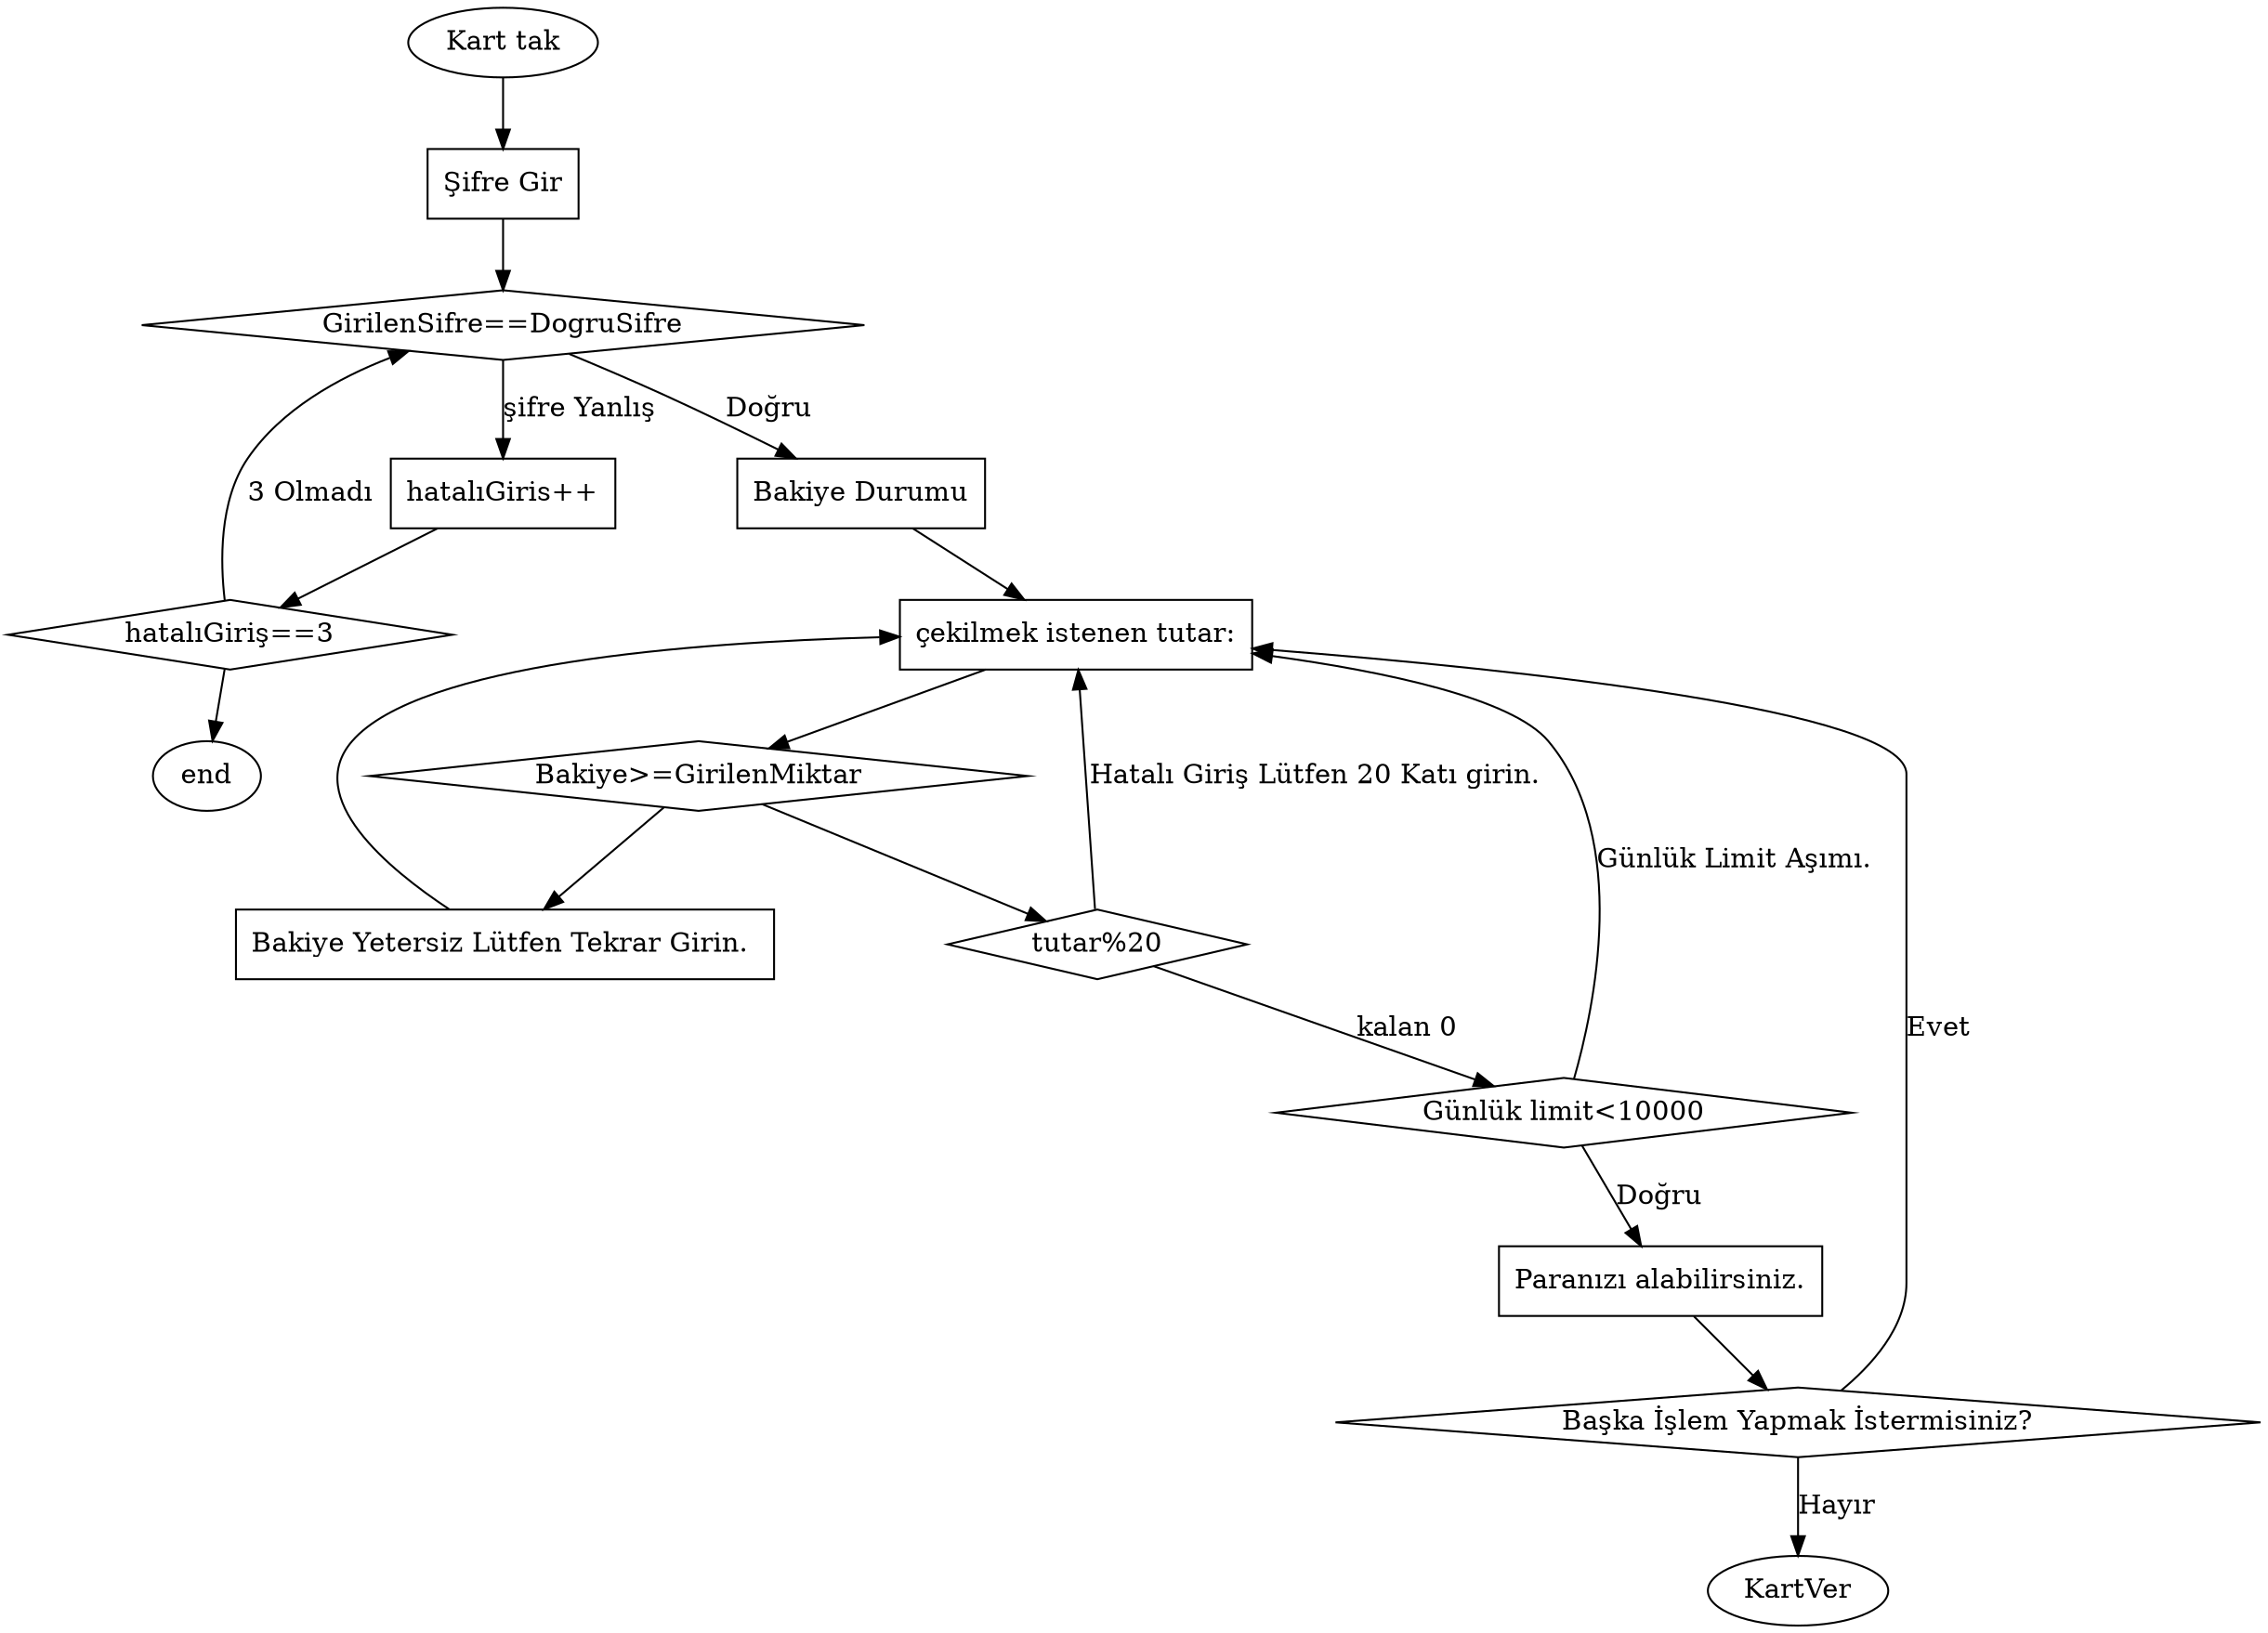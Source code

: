 digraph G {
start[shape=oval,label="Kart tak"]
tak[shape=paralelogram,label="Şifre Gir"];
sifreKontrol[shape=diamond,label="GirilenSifre==DogruSifre"]
denemeSayısı[shape=diamond,label="hatalıGiriş==3"]
HatalıGiris[shape=box,label="hatalıGiris++"]



sifreKontrol->HatalıGiris[label="şifre Yanlış"]
start->tak->sifreKontrol
HatalıGiris->denemeSayısı
denemeSayısı->sifreKontrol[label="3 Olmadı"]
denemeSayısı->end

bakiye[shape=paralelogram,label="Bakiye Durumu"]
tutar[shape=box,label="çekilmek istenen tutar:"]
bakiyeKontrol[shape=diamond, label="Bakiye>=GirilenMiktar"]
yetersizBakiye[shape=box,label="Bakiye Yetersiz Lütfen Tekrar Girin. "]
kat[shape=diamond,label="tutar%20"]
gunlukLimit[shape=diamond,label="Günlük limit<10000"]
ver[shape=parelelogram, label="Paranızı alabilirsiniz."]

sifreKontrol->bakiye[label="Doğru"]
bakiye->tutar
tutar->bakiyeKontrol
bakiyeKontrol->yetersizBakiye->tutar
bakiyeKontrol->kat
kat->tutar[label="Hatalı Giriş Lütfen 20 Katı girin."]

gunlukLimit->tutar[label="Günlük Limit Aşımı."]

kat->gunlukLimit[label="kalan 0"]
gunlukLimit->ver[label="Doğru"]


Başkaİşlem[shape=diamond,label="Başka İşlem Yapmak İstermisiniz?"]

ver->Başkaİşlem
Başkaİşlem->tutar[label="Evet"]
Başkaİşlem->KartVer[label="Hayır"]
}
